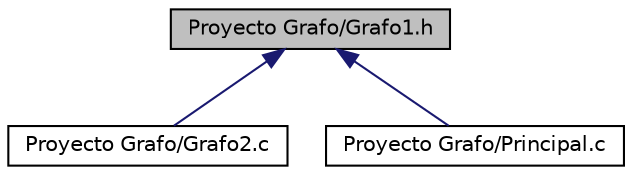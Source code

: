 digraph "Proyecto Grafo/Grafo1.h"
{
 // LATEX_PDF_SIZE
  edge [fontname="Helvetica",fontsize="10",labelfontname="Helvetica",labelfontsize="10"];
  node [fontname="Helvetica",fontsize="10",shape=record];
  Node1 [label="Proyecto Grafo/Grafo1.h",height=0.2,width=0.4,color="black", fillcolor="grey75", style="filled", fontcolor="black",tooltip="Cabecera del fichero Grafo2.c."];
  Node1 -> Node2 [dir="back",color="midnightblue",fontsize="10",style="solid",fontname="Helvetica"];
  Node2 [label="Proyecto Grafo/Grafo2.c",height=0.2,width=0.4,color="black", fillcolor="white", style="filled",URL="$_grafo2_8c.html",tooltip="Todas las funciones que se mencionan del Grafo1.h."];
  Node1 -> Node3 [dir="back",color="midnightblue",fontsize="10",style="solid",fontname="Helvetica"];
  Node3 [label="Proyecto Grafo/Principal.c",height=0.2,width=0.4,color="black", fillcolor="white", style="filled",URL="$_principal_8c.html",tooltip=" "];
}
